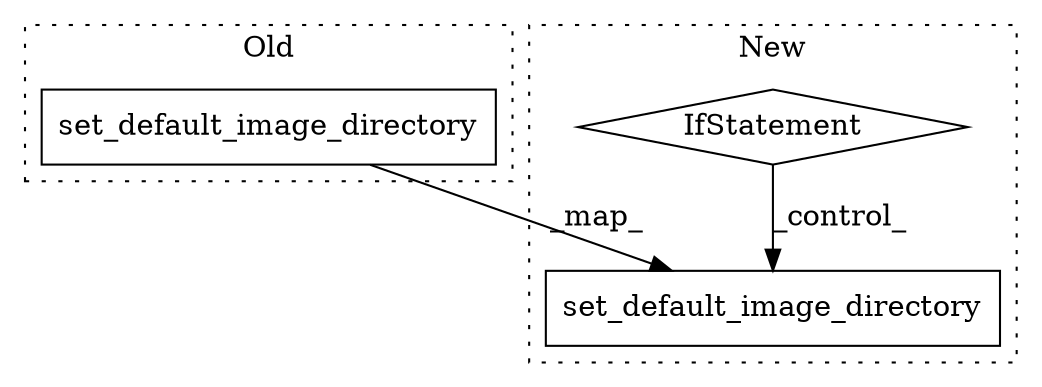 digraph G {
subgraph cluster0 {
1 [label="set_default_image_directory" a="32" s="11461,11523" l="28,1" shape="box"];
label = "Old";
style="dotted";
}
subgraph cluster1 {
2 [label="set_default_image_directory" a="32" s="11979,12030" l="28,1" shape="box"];
3 [label="IfStatement" a="25" s="11902,11944" l="4,2" shape="diamond"];
label = "New";
style="dotted";
}
1 -> 2 [label="_map_"];
3 -> 2 [label="_control_"];
}